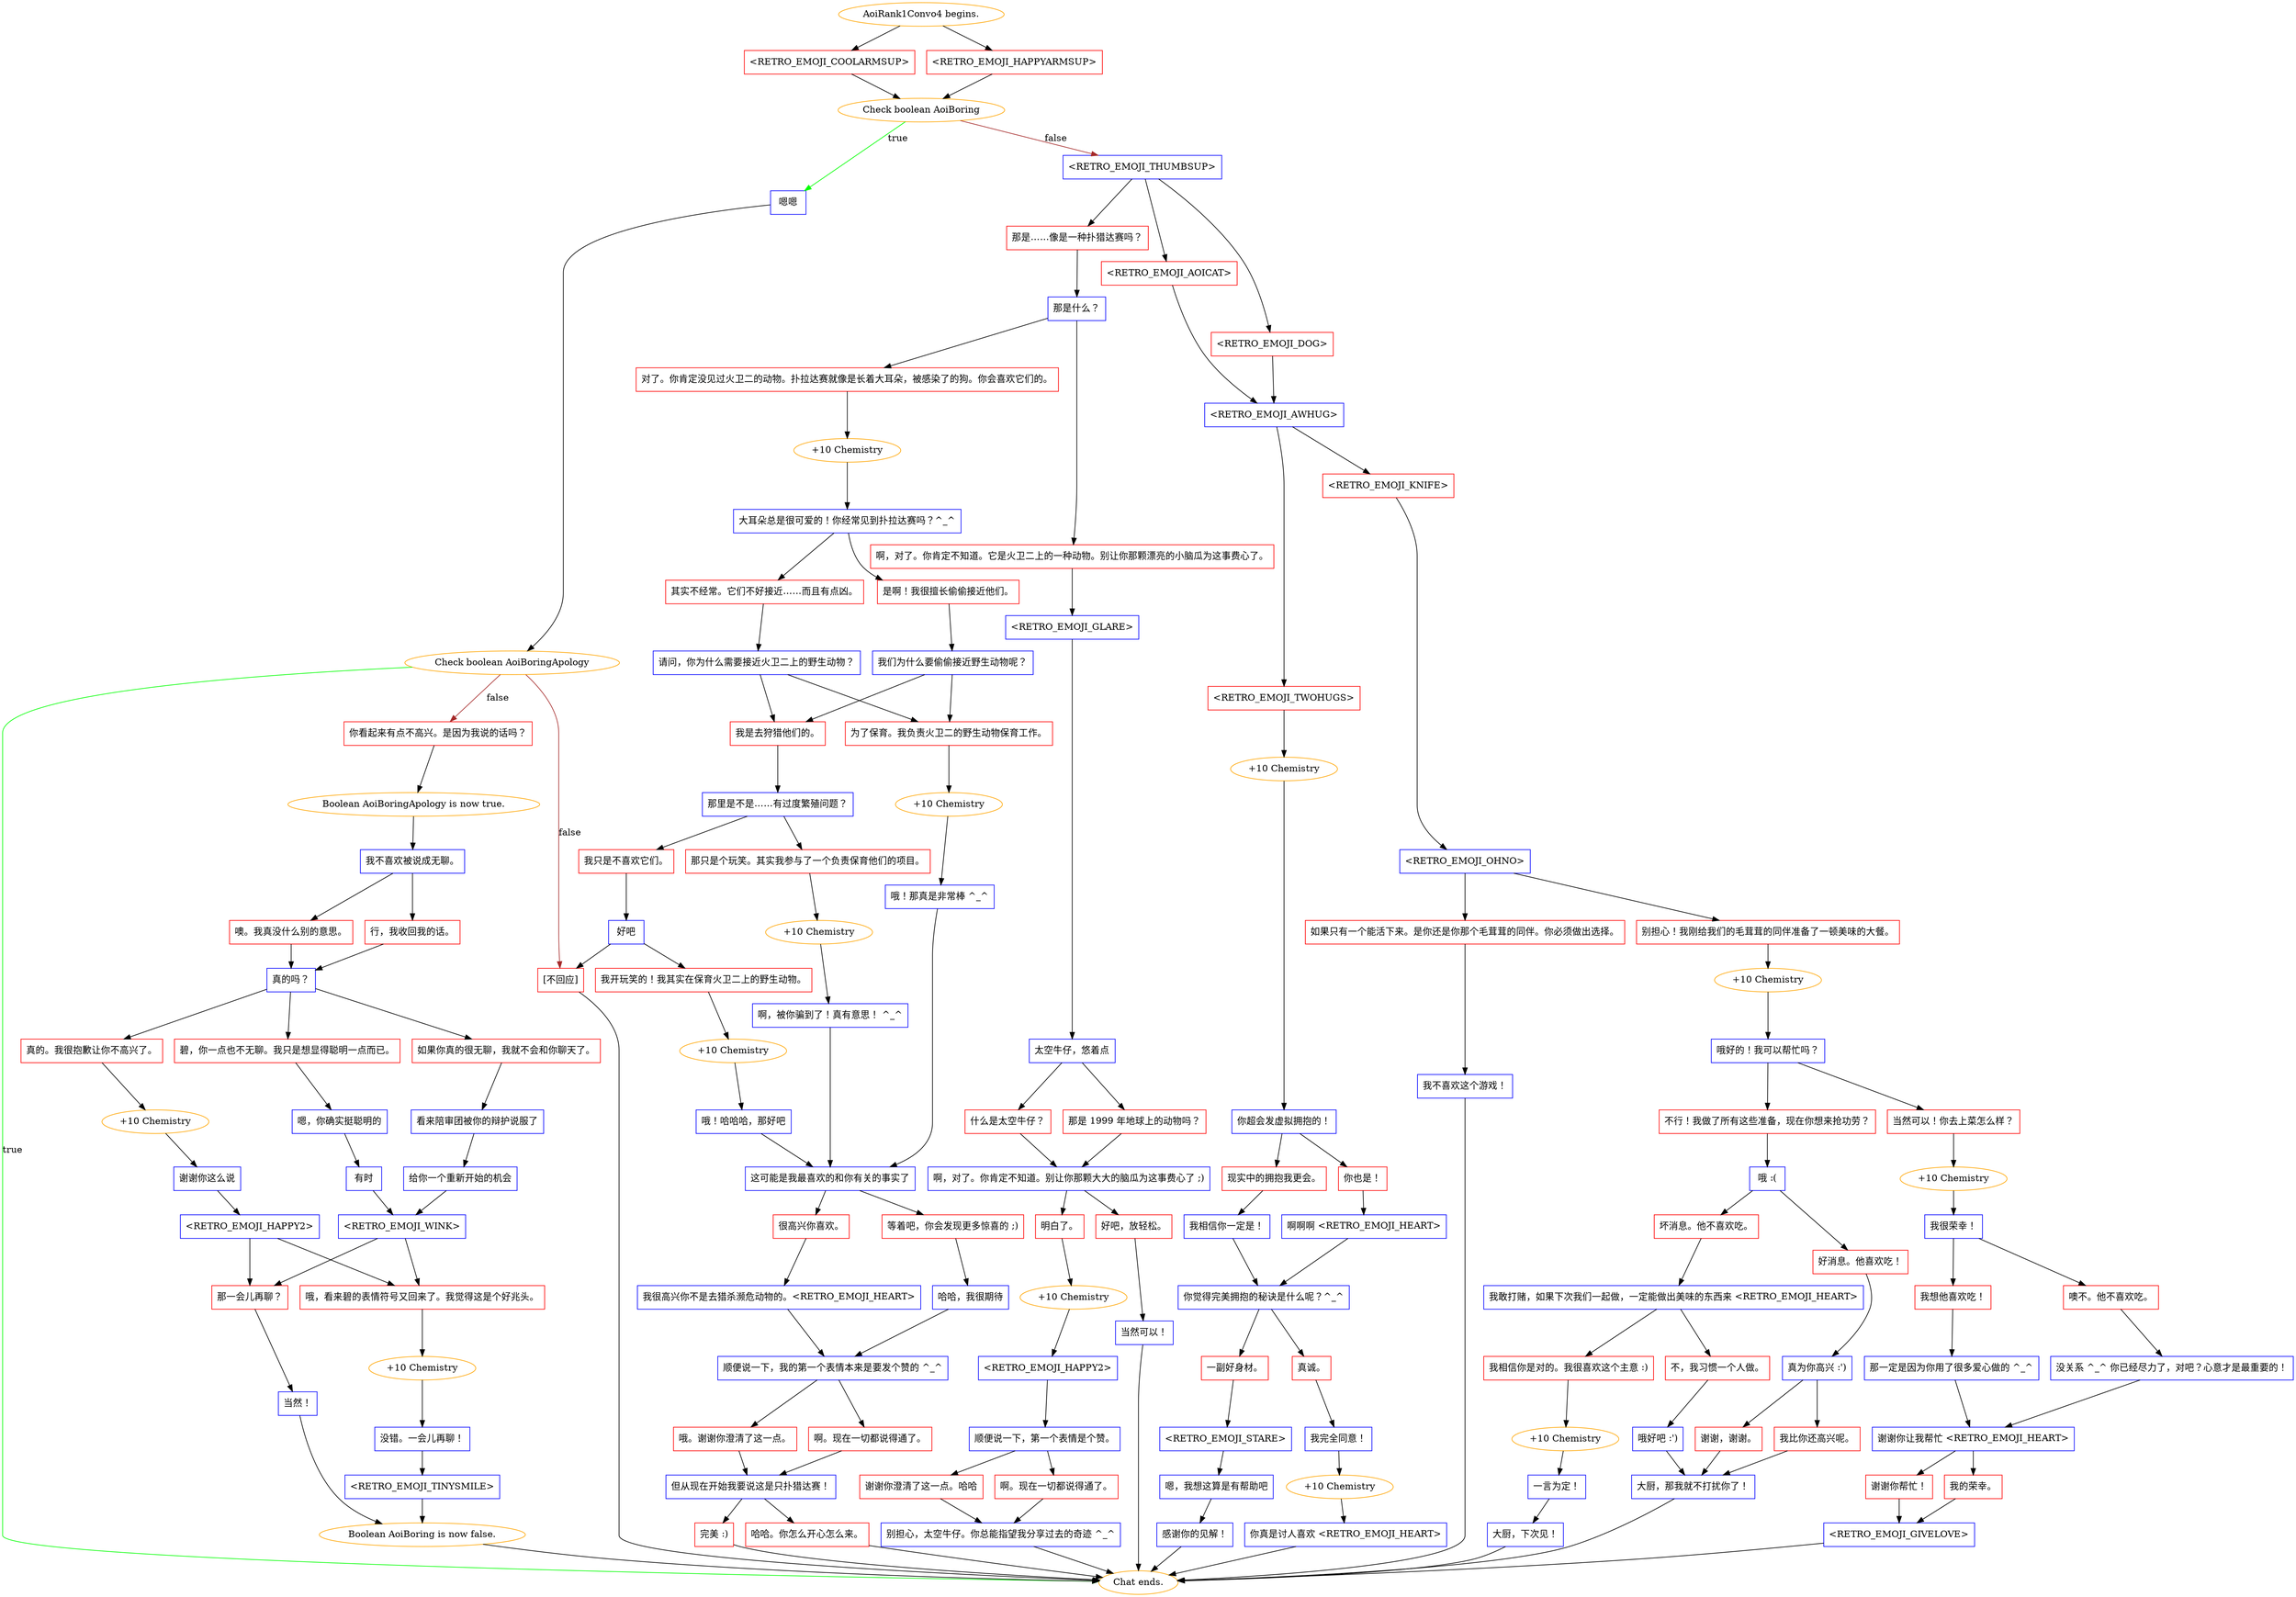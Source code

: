 digraph {
	"AoiRank1Convo4 begins." [color=orange];
		"AoiRank1Convo4 begins." -> j3984780202;
		"AoiRank1Convo4 begins." -> j3752937470;
	j3984780202 [label="<RETRO_EMOJI_COOLARMSUP>",shape=box,color=red];
		j3984780202 -> j2595172628;
	j3752937470 [label="<RETRO_EMOJI_HAPPYARMSUP>",shape=box,color=red];
		j3752937470 -> j2595172628;
	j2595172628 [label="Check boolean AoiBoring",color=orange];
		j2595172628 -> j2692215765 [label=true,color=green];
		j2595172628 -> j3325986911 [label=false,color=brown];
	j2692215765 [label="嗯嗯",shape=box,color=blue];
		j2692215765 -> j526861043;
	j3325986911 [label="<RETRO_EMOJI_THUMBSUP>",shape=box,color=blue];
		j3325986911 -> j163551594;
		j3325986911 -> j2081296480;
		j3325986911 -> j3337479088;
	j526861043 [label="Check boolean AoiBoringApology",color=orange];
		j526861043 -> "Chat ends." [label=true,color=green];
		j526861043 -> j64923165 [label=false,color=brown];
		j526861043 -> j281483509 [label=false,color=brown];
	j163551594 [label="那是……像是一种扑猎达赛吗？",shape=box,color=red];
		j163551594 -> j923718651;
	j2081296480 [label="<RETRO_EMOJI_AOICAT>",shape=box,color=red];
		j2081296480 -> j1255677952;
	j3337479088 [label="<RETRO_EMOJI_DOG>",shape=box,color=red];
		j3337479088 -> j1255677952;
	"Chat ends." [color=orange];
	j64923165 [label="你看起来有点不高兴。是因为我说的话吗？",shape=box,color=red];
		j64923165 -> j4034257613;
	j281483509 [label="[不回应]",shape=box,color=red];
		j281483509 -> "Chat ends.";
	j923718651 [label="那是什么？",shape=box,color=blue];
		j923718651 -> j20385475;
		j923718651 -> j2494567723;
	j1255677952 [label="<RETRO_EMOJI_AWHUG>",shape=box,color=blue];
		j1255677952 -> j4211226685;
		j1255677952 -> j1327752491;
	j4034257613 [label="Boolean AoiBoringApology is now true.",color=orange];
		j4034257613 -> j3601223355;
	j20385475 [label="对了。你肯定没见过火卫二的动物。扑拉达赛就像是长着大耳朵，被感染了的狗。你会喜欢它们的。",shape=box,color=red];
		j20385475 -> j868707113;
	j2494567723 [label="啊，对了。你肯定不知道。它是火卫二上的一种动物。别让你那颗漂亮的小脑瓜为这事费心了。",shape=box,color=red];
		j2494567723 -> j4201995599;
	j4211226685 [label="<RETRO_EMOJI_TWOHUGS>",shape=box,color=red];
		j4211226685 -> j4150076686;
	j1327752491 [label="<RETRO_EMOJI_KNIFE>",shape=box,color=red];
		j1327752491 -> j2504863452;
	j3601223355 [label="我不喜欢被说成无聊。",shape=box,color=blue];
		j3601223355 -> j3701724585;
		j3601223355 -> j1794849772;
	j868707113 [label="+10 Chemistry",color=orange];
		j868707113 -> j1616225462;
	j4201995599 [label="<RETRO_EMOJI_GLARE>",shape=box,color=blue];
		j4201995599 -> j1273545965;
	j4150076686 [label="+10 Chemistry",color=orange];
		j4150076686 -> j1128706937;
	j2504863452 [label="<RETRO_EMOJI_OHNO>",shape=box,color=blue];
		j2504863452 -> j839259746;
		j2504863452 -> j753943579;
	j3701724585 [label="噢。我真没什么别的意思。",shape=box,color=red];
		j3701724585 -> j3229901461;
	j1794849772 [label="行，我收回我的话。",shape=box,color=red];
		j1794849772 -> j3229901461;
	j1616225462 [label="大耳朵总是很可爱的！你经常见到扑拉达赛吗？^_^",shape=box,color=blue];
		j1616225462 -> j2635738024;
		j1616225462 -> j1969395523;
	j1273545965 [label="太空牛仔，悠着点",shape=box,color=blue];
		j1273545965 -> j3720829308;
		j1273545965 -> j831844133;
	j1128706937 [label="你超会发虚拟拥抱的！",shape=box,color=blue];
		j1128706937 -> j1474868937;
		j1128706937 -> j3847851504;
	j839259746 [label="如果只有一个能活下来。是你还是你那个毛茸茸的同伴。你必须做出选择。",shape=box,color=red];
		j839259746 -> j2717191695;
	j753943579 [label="别担心！我刚给我们的毛茸茸的同伴准备了一顿美味的大餐。",shape=box,color=red];
		j753943579 -> j1758893863;
	j3229901461 [label="真的吗？",shape=box,color=blue];
		j3229901461 -> j4143858204;
		j3229901461 -> j4183727577;
		j3229901461 -> j345711241;
	j2635738024 [label="其实不经常。它们不好接近……而且有点凶。",shape=box,color=red];
		j2635738024 -> j4077615337;
	j1969395523 [label="是啊！我很擅长偷偷接近他们。",shape=box,color=red];
		j1969395523 -> j2047856314;
	j3720829308 [label="什么是太空牛仔？",shape=box,color=red];
		j3720829308 -> j186564208;
	j831844133 [label="那是 1999 年地球上的动物吗？",shape=box,color=red];
		j831844133 -> j186564208;
	j1474868937 [label="现实中的拥抱我更会。",shape=box,color=red];
		j1474868937 -> j1971665134;
	j3847851504 [label="你也是！",shape=box,color=red];
		j3847851504 -> j1348976901;
	j2717191695 [label="我不喜欢这个游戏！",shape=box,color=blue];
		j2717191695 -> "Chat ends.";
	j1758893863 [label="+10 Chemistry",color=orange];
		j1758893863 -> j2059026636;
	j4143858204 [label="真的。我很抱歉让你不高兴了。",shape=box,color=red];
		j4143858204 -> j2847642476;
	j4183727577 [label="碧，你一点也不无聊。我只是想显得聪明一点而已。",shape=box,color=red];
		j4183727577 -> j1355641166;
	j345711241 [label="如果你真的很无聊，我就不会和你聊天了。",shape=box,color=red];
		j345711241 -> j3269544580;
	j4077615337 [label="请问，你为什么需要接近火卫二上的野生动物？",shape=box,color=blue];
		j4077615337 -> j658947322;
		j4077615337 -> j2656265492;
	j2047856314 [label="我们为什么要偷偷接近野生动物呢？",shape=box,color=blue];
		j2047856314 -> j658947322;
		j2047856314 -> j2656265492;
	j186564208 [label="啊，对了。你肯定不知道。别让你那颗大大的脑瓜为这事费心了 ;)",shape=box,color=blue];
		j186564208 -> j1012818997;
		j186564208 -> j64100853;
	j1971665134 [label="我相信你一定是！",shape=box,color=blue];
		j1971665134 -> j3238319837;
	j1348976901 [label="啊啊啊 <RETRO_EMOJI_HEART>",shape=box,color=blue];
		j1348976901 -> j3238319837;
	j2059026636 [label="哦好的！我可以帮忙吗？",shape=box,color=blue];
		j2059026636 -> j3451160024;
		j2059026636 -> j255002242;
	j2847642476 [label="+10 Chemistry",color=orange];
		j2847642476 -> j3931794626;
	j1355641166 [label="嗯，你确实挺聪明的",shape=box,color=blue];
		j1355641166 -> j129191333;
	j3269544580 [label="看来陪审团被你的辩护说服了",shape=box,color=blue];
		j3269544580 -> j2652738639;
	j658947322 [label="我是去狩猎他们的。",shape=box,color=red];
		j658947322 -> j4089103055;
	j2656265492 [label="为了保育。我负责火卫二的野生动物保育工作。",shape=box,color=red];
		j2656265492 -> j1564242317;
	j1012818997 [label="明白了。",shape=box,color=red];
		j1012818997 -> j2459467924;
	j64100853 [label="好吧，放轻松。",shape=box,color=red];
		j64100853 -> j3343864404;
	j3238319837 [label="你觉得完美拥抱的秘诀是什么呢？^_^",shape=box,color=blue];
		j3238319837 -> j3480602836;
		j3238319837 -> j2442105837;
	j3451160024 [label="不行！我做了所有这些准备，现在你想来抢功劳？",shape=box,color=red];
		j3451160024 -> j1587495126;
	j255002242 [label="当然可以！你去上菜怎么样？",shape=box,color=red];
		j255002242 -> j2543320240;
	j3931794626 [label="谢谢你这么说",shape=box,color=blue];
		j3931794626 -> j2436274820;
	j129191333 [label="有时",shape=box,color=blue];
		j129191333 -> j4047046790;
	j2652738639 [label="给你一个重新开始的机会",shape=box,color=blue];
		j2652738639 -> j4047046790;
	j4089103055 [label="那里是不是……有过度繁殖问题？",shape=box,color=blue];
		j4089103055 -> j2189438801;
		j4089103055 -> j3740322669;
	j1564242317 [label="+10 Chemistry",color=orange];
		j1564242317 -> j3098792084;
	j2459467924 [label="+10 Chemistry",color=orange];
		j2459467924 -> j595037550;
	j3343864404 [label="当然可以！",shape=box,color=blue];
		j3343864404 -> "Chat ends.";
	j3480602836 [label="一副好身材。",shape=box,color=red];
		j3480602836 -> j1396813496;
	j2442105837 [label="真诚。",shape=box,color=red];
		j2442105837 -> j1660630796;
	j1587495126 [label="哦 :(",shape=box,color=blue];
		j1587495126 -> j898428264;
		j1587495126 -> j596784402;
	j2543320240 [label="+10 Chemistry",color=orange];
		j2543320240 -> j1242218171;
	j2436274820 [label="<RETRO_EMOJI_HAPPY2>",shape=box,color=blue];
		j2436274820 -> j2584596766;
		j2436274820 -> j3918551317;
	j4047046790 [label="<RETRO_EMOJI_WINK>",shape=box,color=blue];
		j4047046790 -> j2584596766;
		j4047046790 -> j3918551317;
	j2189438801 [label="我只是不喜欢它们。",shape=box,color=red];
		j2189438801 -> j24054303;
	j3740322669 [label="那只是个玩笑。其实我参与了一个负责保育他们的项目。",shape=box,color=red];
		j3740322669 -> j3482908276;
	j3098792084 [label="哦！那真是非常棒 ^_^",shape=box,color=blue];
		j3098792084 -> j928099173;
	j595037550 [label="<RETRO_EMOJI_HAPPY2>",shape=box,color=blue];
		j595037550 -> j1227274028;
	j1396813496 [label="<RETRO_EMOJI_STARE>",shape=box,color=blue];
		j1396813496 -> j594600275;
	j1660630796 [label="我完全同意！",shape=box,color=blue];
		j1660630796 -> j1344947115;
	j898428264 [label="坏消息。他不喜欢吃。",shape=box,color=red];
		j898428264 -> j2255217957;
	j596784402 [label="好消息。他喜欢吃！",shape=box,color=red];
		j596784402 -> j3307757952;
	j1242218171 [label="我很荣幸！",shape=box,color=blue];
		j1242218171 -> j3445082491;
		j1242218171 -> j3695389927;
	j2584596766 [label="那一会儿再聊？",shape=box,color=red];
		j2584596766 -> j4055550387;
	j3918551317 [label="哦，看来碧的表情符号又回来了。我觉得这是个好兆头。",shape=box,color=red];
		j3918551317 -> j587462049;
	j24054303 [label="好吧",shape=box,color=blue];
		j24054303 -> j1487577284;
		j24054303 -> j281483509;
	j3482908276 [label="+10 Chemistry",color=orange];
		j3482908276 -> j3401546294;
	j928099173 [label="这可能是我最喜欢的和你有关的事实了",shape=box,color=blue];
		j928099173 -> j231046752;
		j928099173 -> j2754399064;
	j1227274028 [label="顺便说一下，第一个表情是个赞。",shape=box,color=blue];
		j1227274028 -> j2021999351;
		j1227274028 -> j1129419841;
	j594600275 [label="嗯，我想这算是有帮助吧",shape=box,color=blue];
		j594600275 -> j3168699700;
	j1344947115 [label="+10 Chemistry",color=orange];
		j1344947115 -> j2270859264;
	j2255217957 [label="我敢打赌，如果下次我们一起做，一定能做出美味的东西来 <RETRO_EMOJI_HEART>",shape=box,color=blue];
		j2255217957 -> j2418030547;
		j2255217957 -> j2011440938;
	j3307757952 [label="真为你高兴 :')",shape=box,color=blue];
		j3307757952 -> j1694022605;
		j3307757952 -> j686542278;
	j3445082491 [label="我想他喜欢吃！",shape=box,color=red];
		j3445082491 -> j1017742913;
	j3695389927 [label="噢不。他不喜欢吃。",shape=box,color=red];
		j3695389927 -> j4157143782;
	j4055550387 [label="当然！",shape=box,color=blue];
		j4055550387 -> j1984221796;
	j587462049 [label="+10 Chemistry",color=orange];
		j587462049 -> j4065971638;
	j1487577284 [label="我开玩笑的！我其实在保育火卫二上的野生动物。",shape=box,color=red];
		j1487577284 -> j2221320351;
	j3401546294 [label="啊，被你骗到了！真有意思！ ^_^",shape=box,color=blue];
		j3401546294 -> j928099173;
	j231046752 [label="很高兴你喜欢。",shape=box,color=red];
		j231046752 -> j1006218821;
	j2754399064 [label="等着吧，你会发现更多惊喜的 ;)",shape=box,color=red];
		j2754399064 -> j1248411070;
	j2021999351 [label="谢谢你澄清了这一点。哈哈",shape=box,color=red];
		j2021999351 -> j1108407844;
	j1129419841 [label="啊。现在一切都说得通了。",shape=box,color=red];
		j1129419841 -> j1108407844;
	j3168699700 [label="感谢你的见解！",shape=box,color=blue];
		j3168699700 -> "Chat ends.";
	j2270859264 [label="你真是讨人喜欢 <RETRO_EMOJI_HEART>",shape=box,color=blue];
		j2270859264 -> "Chat ends.";
	j2418030547 [label="我相信你是对的。我很喜欢这个主意 :)",shape=box,color=red];
		j2418030547 -> j875472671;
	j2011440938 [label="不，我习惯一个人做。",shape=box,color=red];
		j2011440938 -> j1285670553;
	j1694022605 [label="谢谢，谢谢。",shape=box,color=red];
		j1694022605 -> j919160718;
	j686542278 [label="我比你还高兴呢。",shape=box,color=red];
		j686542278 -> j919160718;
	j1017742913 [label="那一定是因为你用了很多爱心做的 ^_^",shape=box,color=blue];
		j1017742913 -> j2104984225;
	j4157143782 [label="没关系 ^_^ 你已经尽力了，对吧？心意才是最重要的！",shape=box,color=blue];
		j4157143782 -> j2104984225;
	j1984221796 [label="Boolean AoiBoring is now false.",color=orange];
		j1984221796 -> "Chat ends.";
	j4065971638 [label="没错。一会儿再聊！",shape=box,color=blue];
		j4065971638 -> j3248434141;
	j2221320351 [label="+10 Chemistry",color=orange];
		j2221320351 -> j4117551248;
	j1006218821 [label="我很高兴你不是去猎杀濒危动物的。<RETRO_EMOJI_HEART>",shape=box,color=blue];
		j1006218821 -> j1243697891;
	j1248411070 [label="哈哈，我很期待",shape=box,color=blue];
		j1248411070 -> j1243697891;
	j1108407844 [label="别担心，太空牛仔。你总能指望我分享过去的奇迹 ^_^",shape=box,color=blue];
		j1108407844 -> "Chat ends.";
	j875472671 [label="+10 Chemistry",color=orange];
		j875472671 -> j4144828361;
	j1285670553 [label="哦好吧 :')",shape=box,color=blue];
		j1285670553 -> j919160718;
	j919160718 [label="大厨，那我就不打扰你了！",shape=box,color=blue];
		j919160718 -> "Chat ends.";
	j2104984225 [label="谢谢你让我帮忙 <RETRO_EMOJI_HEART>",shape=box,color=blue];
		j2104984225 -> j905367275;
		j2104984225 -> j3236891763;
	j3248434141 [label="<RETRO_EMOJI_TINYSMILE>",shape=box,color=blue];
		j3248434141 -> j1984221796;
	j4117551248 [label="哦！哈哈哈，那好吧",shape=box,color=blue];
		j4117551248 -> j928099173;
	j1243697891 [label="顺便说一下，我的第一个表情本来是要发个赞的 ^_^",shape=box,color=blue];
		j1243697891 -> j1975101100;
		j1243697891 -> j1166217825;
	j4144828361 [label="一言为定！",shape=box,color=blue];
		j4144828361 -> j2917093598;
	j905367275 [label="谢谢你帮忙！",shape=box,color=red];
		j905367275 -> j3329961820;
	j3236891763 [label="我的荣幸。",shape=box,color=red];
		j3236891763 -> j3329961820;
	j1975101100 [label="哦。谢谢你澄清了这一点。",shape=box,color=red];
		j1975101100 -> j3663507991;
	j1166217825 [label="啊。现在一切都说得通了。",shape=box,color=red];
		j1166217825 -> j3663507991;
	j2917093598 [label="大厨，下次见！",shape=box,color=blue];
		j2917093598 -> "Chat ends.";
	j3329961820 [label="<RETRO_EMOJI_GIVELOVE>",shape=box,color=blue];
		j3329961820 -> "Chat ends.";
	j3663507991 [label="但从现在开始我要说这是只扑猎达赛！",shape=box,color=blue];
		j3663507991 -> j1019348624;
		j3663507991 -> j1774342789;
	j1019348624 [label="完美 :)",shape=box,color=red];
		j1019348624 -> "Chat ends.";
	j1774342789 [label="哈哈。你怎么开心怎么来。",shape=box,color=red];
		j1774342789 -> "Chat ends.";
}